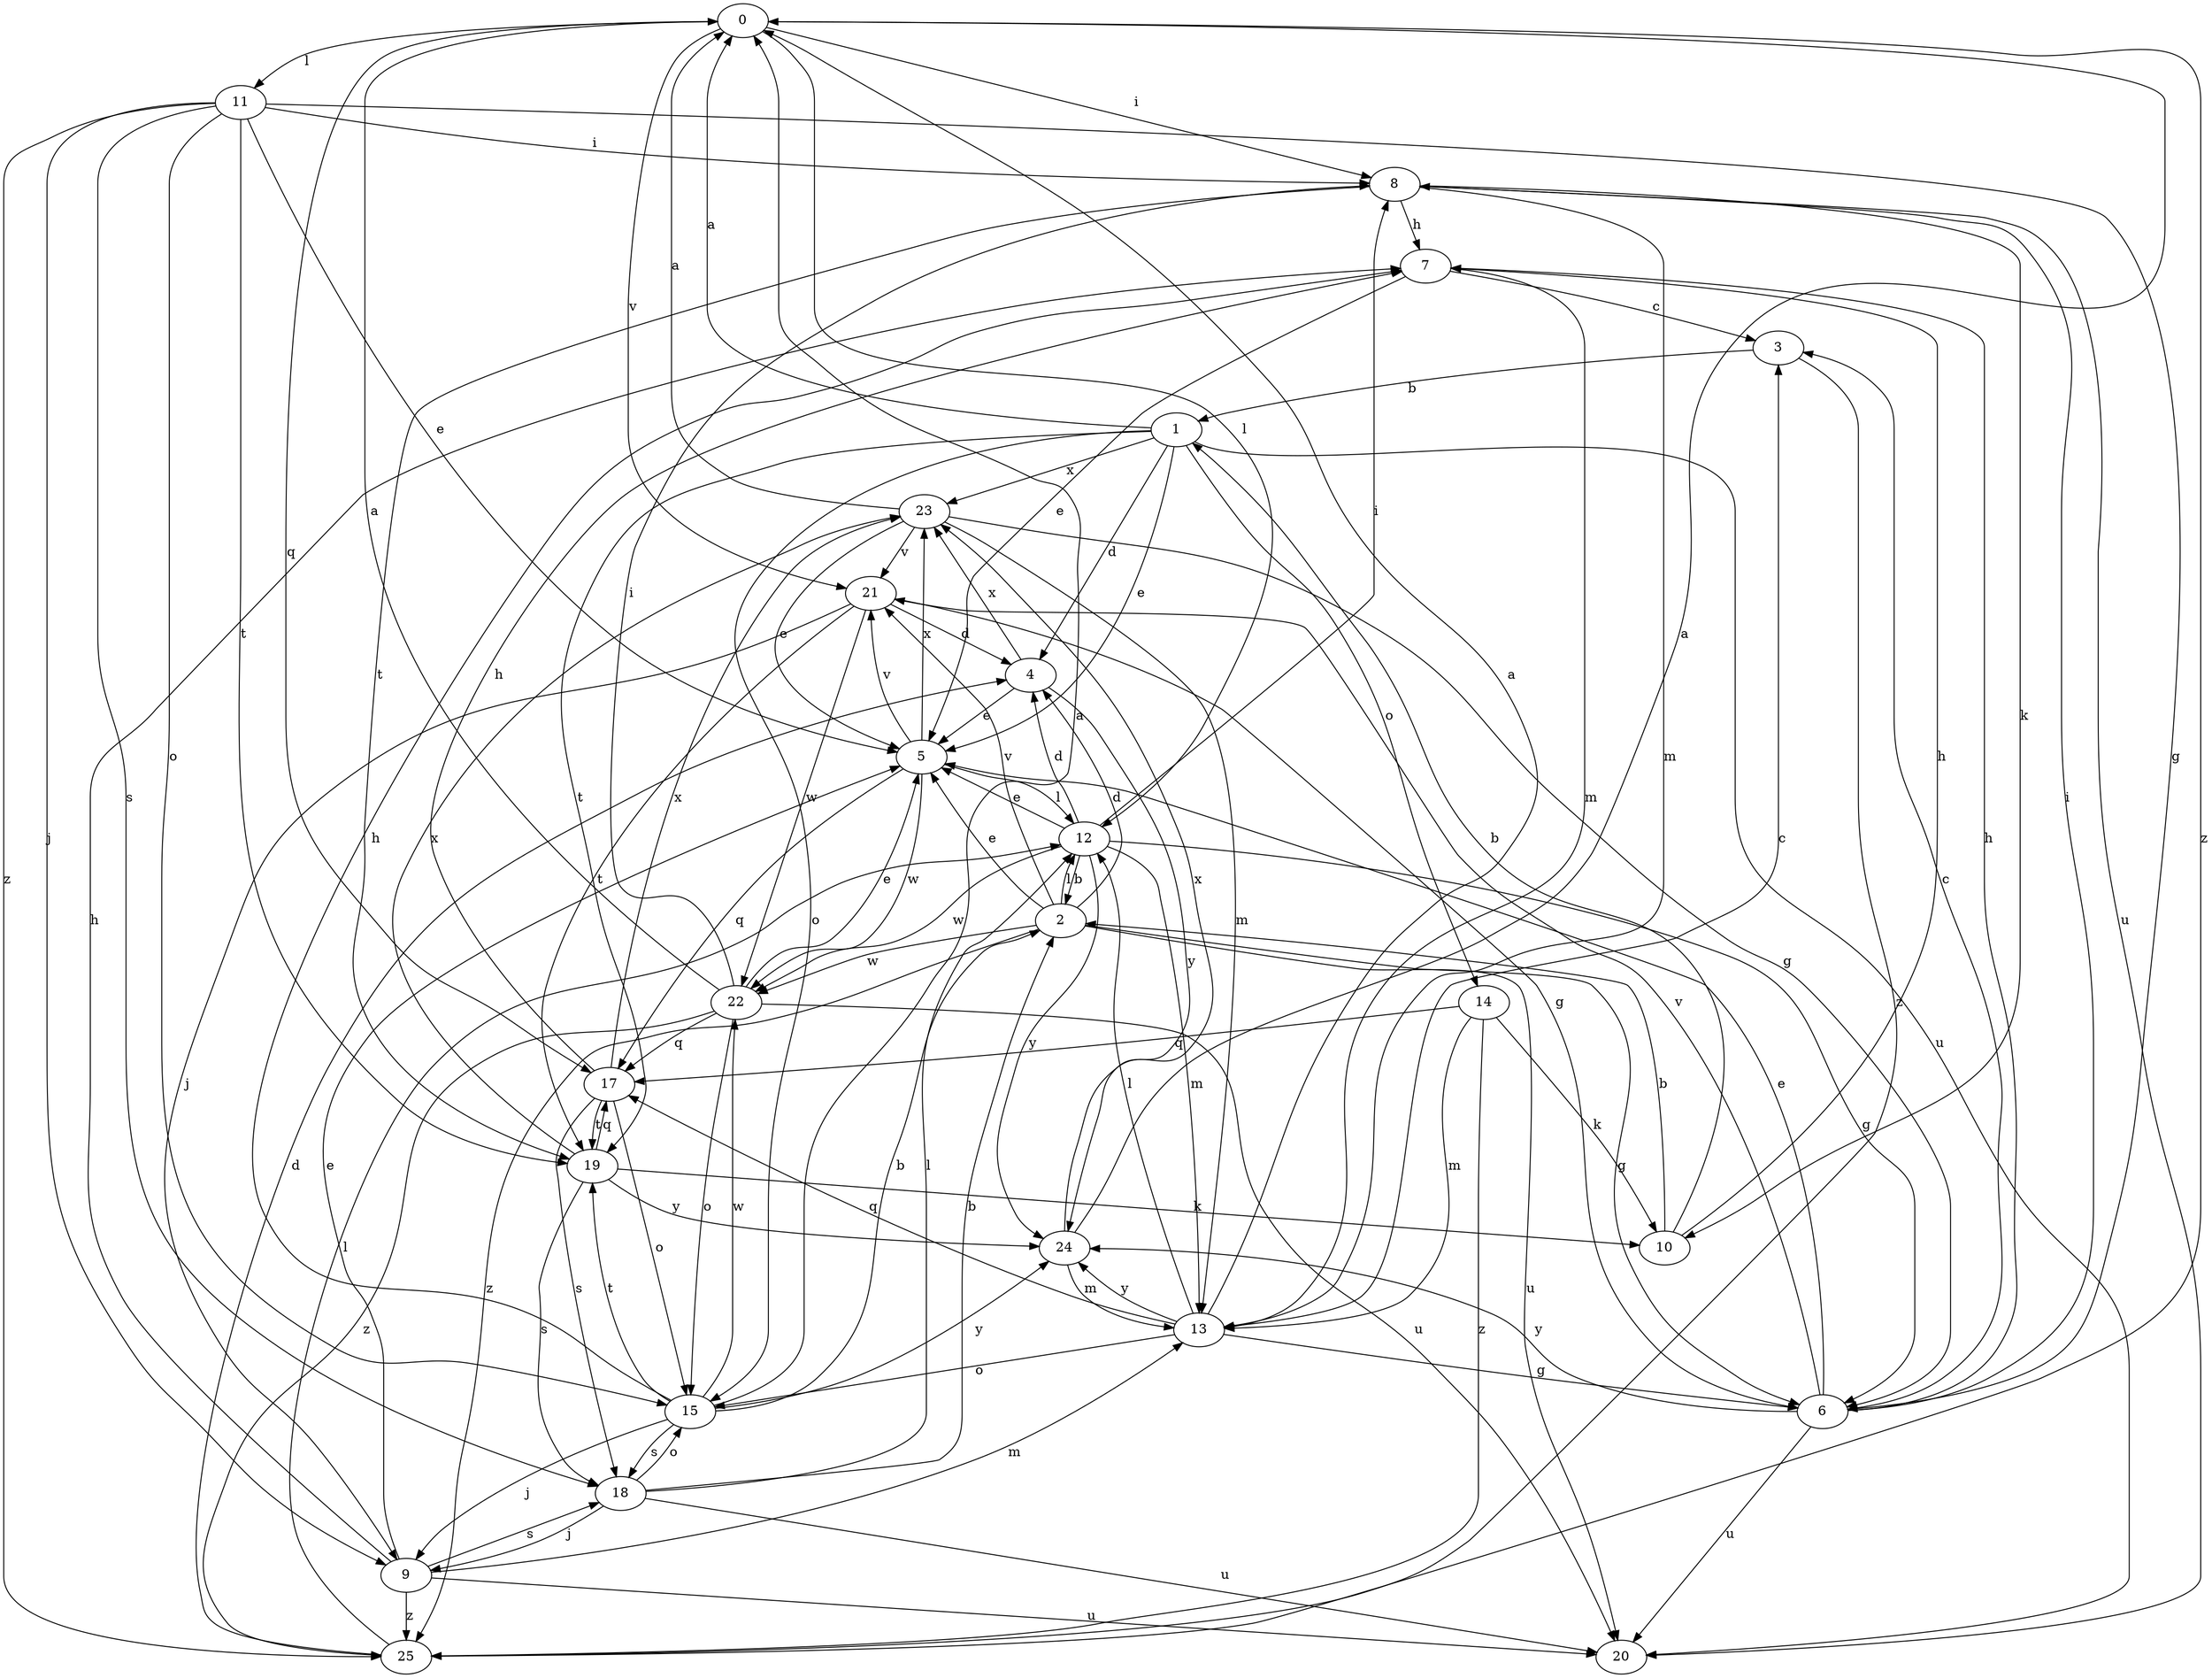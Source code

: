 strict digraph  {
0;
1;
2;
3;
4;
5;
6;
7;
8;
9;
10;
11;
12;
13;
14;
15;
17;
18;
19;
20;
21;
22;
23;
24;
25;
0 -> 8  [label=i];
0 -> 11  [label=l];
0 -> 12  [label=l];
0 -> 17  [label=q];
0 -> 21  [label=v];
0 -> 25  [label=z];
1 -> 0  [label=a];
1 -> 4  [label=d];
1 -> 5  [label=e];
1 -> 14  [label=o];
1 -> 15  [label=o];
1 -> 19  [label=t];
1 -> 20  [label=u];
1 -> 23  [label=x];
2 -> 4  [label=d];
2 -> 5  [label=e];
2 -> 6  [label=g];
2 -> 12  [label=l];
2 -> 20  [label=u];
2 -> 21  [label=v];
2 -> 22  [label=w];
2 -> 25  [label=z];
3 -> 1  [label=b];
3 -> 25  [label=z];
4 -> 5  [label=e];
4 -> 23  [label=x];
4 -> 24  [label=y];
5 -> 12  [label=l];
5 -> 17  [label=q];
5 -> 21  [label=v];
5 -> 22  [label=w];
5 -> 23  [label=x];
6 -> 3  [label=c];
6 -> 5  [label=e];
6 -> 7  [label=h];
6 -> 8  [label=i];
6 -> 20  [label=u];
6 -> 21  [label=v];
6 -> 24  [label=y];
7 -> 3  [label=c];
7 -> 5  [label=e];
7 -> 13  [label=m];
8 -> 7  [label=h];
8 -> 10  [label=k];
8 -> 13  [label=m];
8 -> 19  [label=t];
8 -> 20  [label=u];
9 -> 5  [label=e];
9 -> 7  [label=h];
9 -> 13  [label=m];
9 -> 18  [label=s];
9 -> 20  [label=u];
9 -> 25  [label=z];
10 -> 1  [label=b];
10 -> 2  [label=b];
10 -> 7  [label=h];
11 -> 5  [label=e];
11 -> 6  [label=g];
11 -> 8  [label=i];
11 -> 9  [label=j];
11 -> 15  [label=o];
11 -> 18  [label=s];
11 -> 19  [label=t];
11 -> 25  [label=z];
12 -> 2  [label=b];
12 -> 4  [label=d];
12 -> 5  [label=e];
12 -> 6  [label=g];
12 -> 8  [label=i];
12 -> 13  [label=m];
12 -> 22  [label=w];
12 -> 24  [label=y];
13 -> 0  [label=a];
13 -> 3  [label=c];
13 -> 6  [label=g];
13 -> 12  [label=l];
13 -> 15  [label=o];
13 -> 17  [label=q];
13 -> 24  [label=y];
14 -> 10  [label=k];
14 -> 13  [label=m];
14 -> 17  [label=q];
14 -> 25  [label=z];
15 -> 0  [label=a];
15 -> 2  [label=b];
15 -> 7  [label=h];
15 -> 9  [label=j];
15 -> 18  [label=s];
15 -> 19  [label=t];
15 -> 22  [label=w];
15 -> 24  [label=y];
17 -> 7  [label=h];
17 -> 15  [label=o];
17 -> 18  [label=s];
17 -> 19  [label=t];
17 -> 23  [label=x];
18 -> 2  [label=b];
18 -> 9  [label=j];
18 -> 12  [label=l];
18 -> 15  [label=o];
18 -> 20  [label=u];
19 -> 10  [label=k];
19 -> 17  [label=q];
19 -> 18  [label=s];
19 -> 23  [label=x];
19 -> 24  [label=y];
21 -> 4  [label=d];
21 -> 6  [label=g];
21 -> 9  [label=j];
21 -> 19  [label=t];
21 -> 22  [label=w];
22 -> 0  [label=a];
22 -> 5  [label=e];
22 -> 8  [label=i];
22 -> 15  [label=o];
22 -> 17  [label=q];
22 -> 20  [label=u];
22 -> 25  [label=z];
23 -> 0  [label=a];
23 -> 5  [label=e];
23 -> 6  [label=g];
23 -> 13  [label=m];
23 -> 21  [label=v];
24 -> 0  [label=a];
24 -> 13  [label=m];
24 -> 23  [label=x];
25 -> 4  [label=d];
25 -> 12  [label=l];
}
